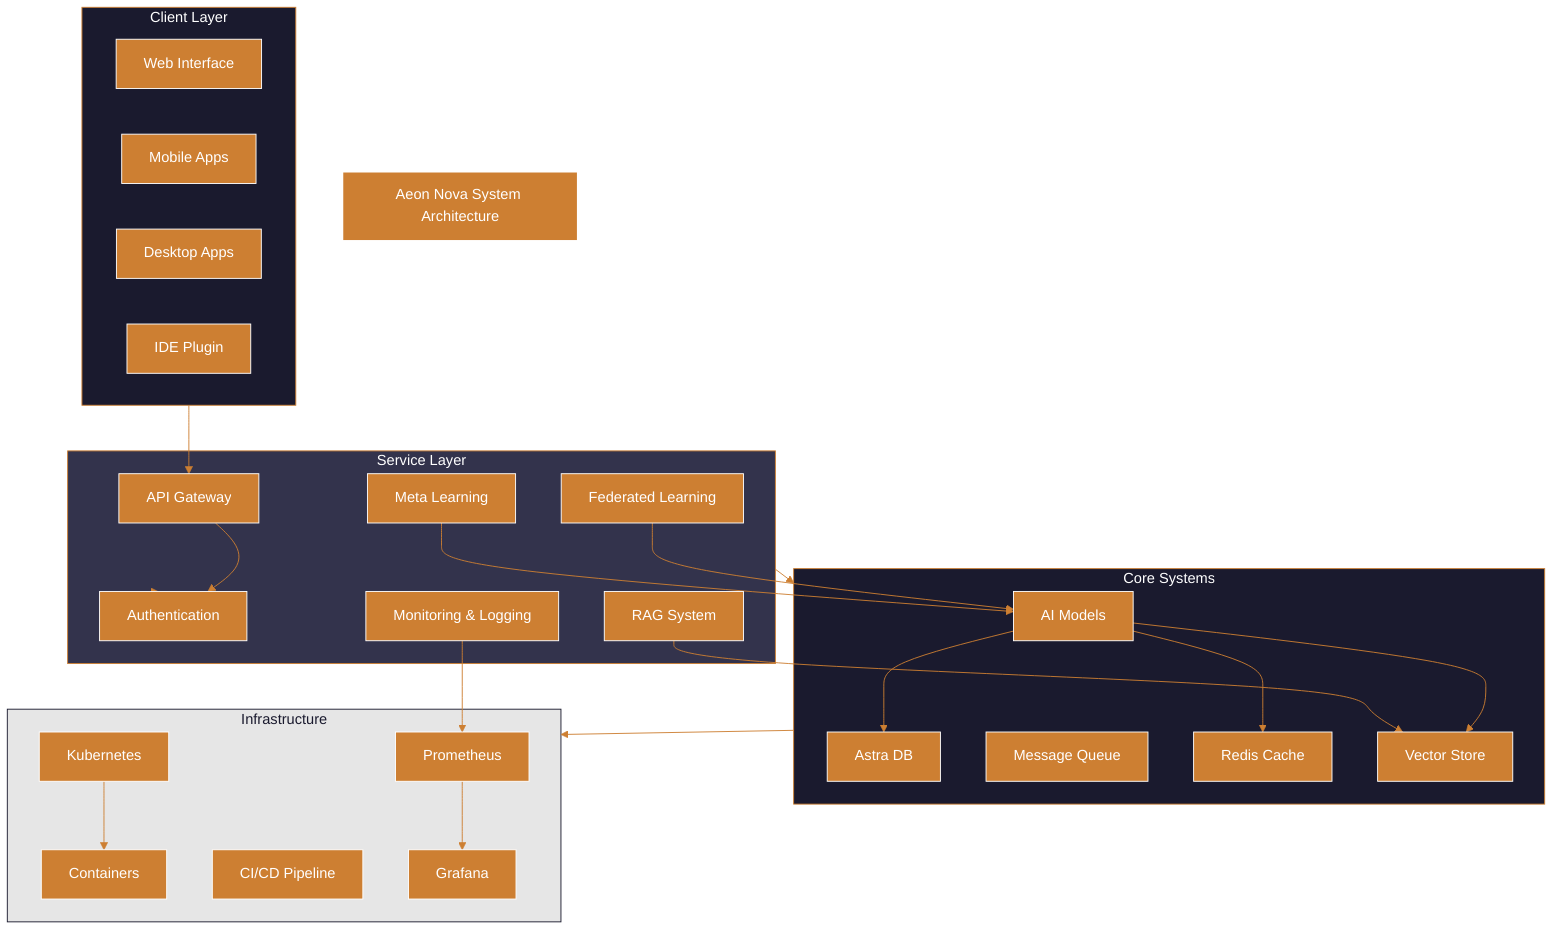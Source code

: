 %%{init: {
  'theme': 'base',
  'themeVariables': {
    'primaryColor': '#1A1A2E',
    'primaryTextColor': '#FFFFFF',
    'primaryBorderColor': '#33334C',
    'lineColor': '#CD7F32',
    'secondaryColor': '#E6E6E6',
    'tertiaryColor': '#CD7F32'
  }
}}%%

graph TB
    title[Aeon Nova System Architecture]
    style title fill:#CD7F32,stroke:#FFFFFF,stroke-width:4px,color:#FFFFFF
    subgraph Core["Core Systems"]
        AI[AI Models]
        DB[Astra DB]
        Queue[Message Queue]
        Cache[Redis Cache]
        VecStore[Vector Store]
    end

    subgraph Services["Service Layer"]
        API[API Gateway]
        Auth[Authentication]
        RAG[RAG System]
        FedLearn[Federated Learning]
        MetaLearn[Meta Learning]
        Monitor[Monitoring & Logging]
    end

    subgraph Frontend["Client Layer"]
        Web[Web Interface]
        Mobile[Mobile Apps]
        Desktop[Desktop Apps]
        IDE[IDE Plugin]
    end

    subgraph DevOps["Infrastructure"]
        K8s[Kubernetes]
        Docker[Containers]
        CI[CI/CD Pipeline]
        Prometheus[Prometheus]
        Grafana[Grafana]
    end

    Frontend --> API
    API --> Auth
    Auth --> Services
    Services --> Core
    Core --> DevOps

    AI --> VecStore
    AI --> DB
    AI --> Cache
    RAG --> VecStore
    FedLearn --> AI
    MetaLearn --> AI
    Monitor --> Prometheus
    Prometheus --> Grafana
    K8s --> Docker
    style Core fill:#1A1A2E,stroke:#CD7F32,color:#FFFFFF
    style Services fill:#33334C,stroke:#CD7F32,color:#FFFFFF
    style Frontend fill:#1A1A2E,stroke:#CD7F32,color:#FFFFFF
    style DevOps fill:#E6E6E6,stroke:#1A1A2E,color:#1A1A2E

    classDef component fill:#CD7F32,stroke:#FFFFFF,color:#FFFFFF;
    class AI,DB,Queue,Cache,VecStore,API,Auth,RAG,FedLearn,MetaLearn,Monitor,Web,Mobile,Desktop,IDE,K8s,Docker,CI,Prometheus,Grafana component;